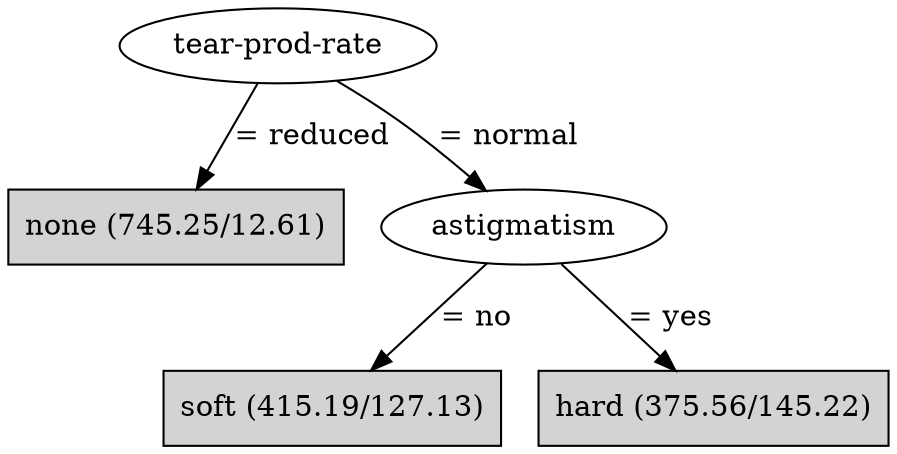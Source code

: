 digraph MITTree {
N0 [label="tear-prod-rate" ]
N0->N1 [label="= reduced"]
N1 [label="none (745.25/12.61)" shape=box style=filled ]
N0->N2 [label="= normal"]
N2 [label="astigmatism" ]
N2->N3 [label="= no"]
N3 [label="soft (415.19/127.13)" shape=box style=filled ]
N2->N4 [label="= yes"]
N4 [label="hard (375.56/145.22)" shape=box style=filled ]
}


